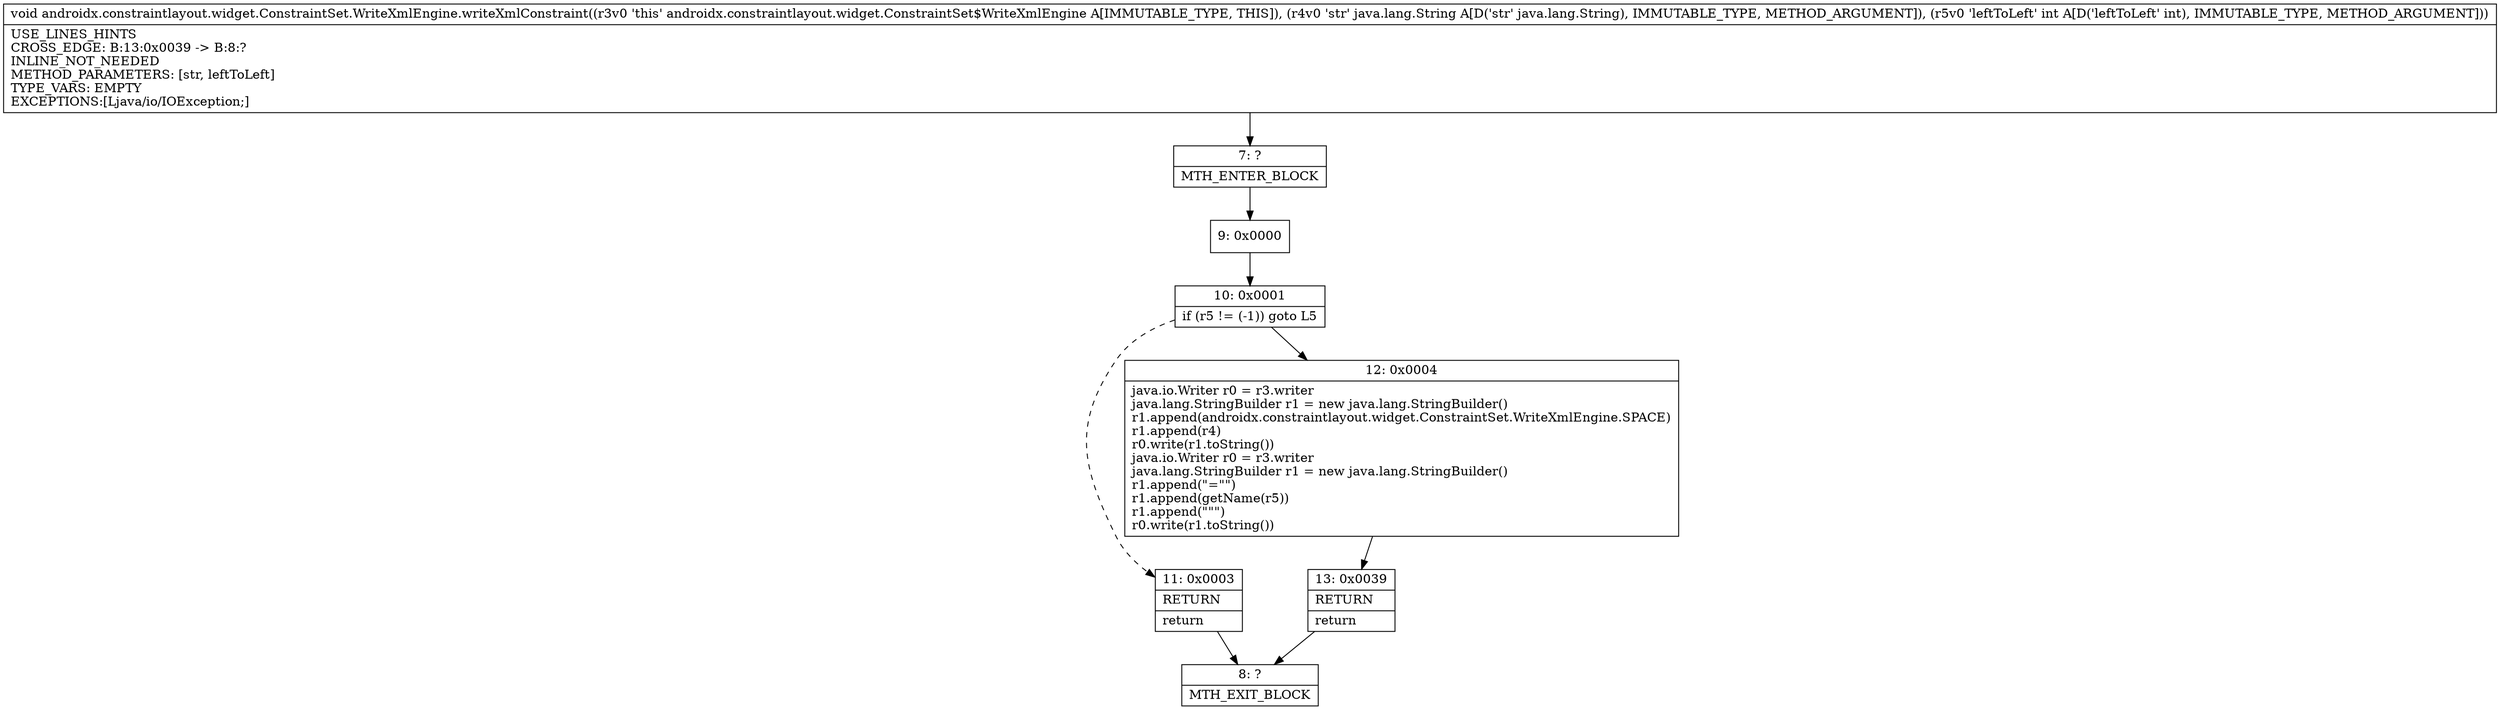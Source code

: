 digraph "CFG forandroidx.constraintlayout.widget.ConstraintSet.WriteXmlEngine.writeXmlConstraint(Ljava\/lang\/String;I)V" {
Node_7 [shape=record,label="{7\:\ ?|MTH_ENTER_BLOCK\l}"];
Node_9 [shape=record,label="{9\:\ 0x0000}"];
Node_10 [shape=record,label="{10\:\ 0x0001|if (r5 != (\-1)) goto L5\l}"];
Node_11 [shape=record,label="{11\:\ 0x0003|RETURN\l|return\l}"];
Node_8 [shape=record,label="{8\:\ ?|MTH_EXIT_BLOCK\l}"];
Node_12 [shape=record,label="{12\:\ 0x0004|java.io.Writer r0 = r3.writer\ljava.lang.StringBuilder r1 = new java.lang.StringBuilder()\lr1.append(androidx.constraintlayout.widget.ConstraintSet.WriteXmlEngine.SPACE)\lr1.append(r4)\lr0.write(r1.toString())\ljava.io.Writer r0 = r3.writer\ljava.lang.StringBuilder r1 = new java.lang.StringBuilder()\lr1.append(\"=\"\")\lr1.append(getName(r5))\lr1.append(\"\"\")\lr0.write(r1.toString())\l}"];
Node_13 [shape=record,label="{13\:\ 0x0039|RETURN\l|return\l}"];
MethodNode[shape=record,label="{void androidx.constraintlayout.widget.ConstraintSet.WriteXmlEngine.writeXmlConstraint((r3v0 'this' androidx.constraintlayout.widget.ConstraintSet$WriteXmlEngine A[IMMUTABLE_TYPE, THIS]), (r4v0 'str' java.lang.String A[D('str' java.lang.String), IMMUTABLE_TYPE, METHOD_ARGUMENT]), (r5v0 'leftToLeft' int A[D('leftToLeft' int), IMMUTABLE_TYPE, METHOD_ARGUMENT]))  | USE_LINES_HINTS\lCROSS_EDGE: B:13:0x0039 \-\> B:8:?\lINLINE_NOT_NEEDED\lMETHOD_PARAMETERS: [str, leftToLeft]\lTYPE_VARS: EMPTY\lEXCEPTIONS:[Ljava\/io\/IOException;]\l}"];
MethodNode -> Node_7;Node_7 -> Node_9;
Node_9 -> Node_10;
Node_10 -> Node_11[style=dashed];
Node_10 -> Node_12;
Node_11 -> Node_8;
Node_12 -> Node_13;
Node_13 -> Node_8;
}


